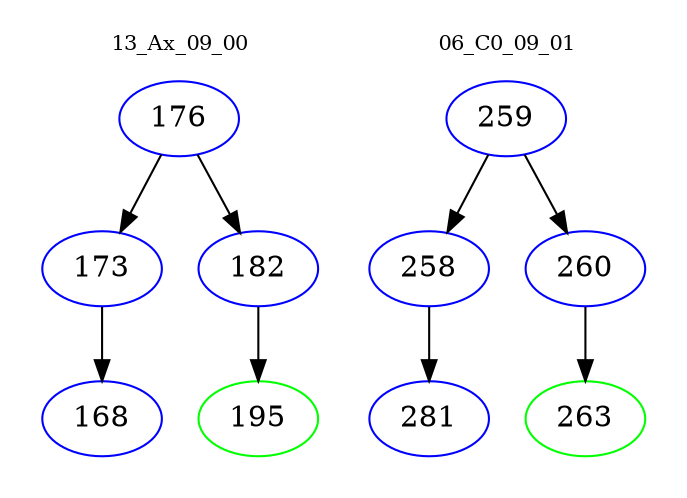 digraph{
subgraph cluster_0 {
color = white
label = "13_Ax_09_00";
fontsize=10;
T0_176 [label="176", color="blue"]
T0_176 -> T0_173 [color="black"]
T0_173 [label="173", color="blue"]
T0_173 -> T0_168 [color="black"]
T0_168 [label="168", color="blue"]
T0_176 -> T0_182 [color="black"]
T0_182 [label="182", color="blue"]
T0_182 -> T0_195 [color="black"]
T0_195 [label="195", color="green"]
}
subgraph cluster_1 {
color = white
label = "06_C0_09_01";
fontsize=10;
T1_259 [label="259", color="blue"]
T1_259 -> T1_258 [color="black"]
T1_258 [label="258", color="blue"]
T1_258 -> T1_281 [color="black"]
T1_281 [label="281", color="blue"]
T1_259 -> T1_260 [color="black"]
T1_260 [label="260", color="blue"]
T1_260 -> T1_263 [color="black"]
T1_263 [label="263", color="green"]
}
}
